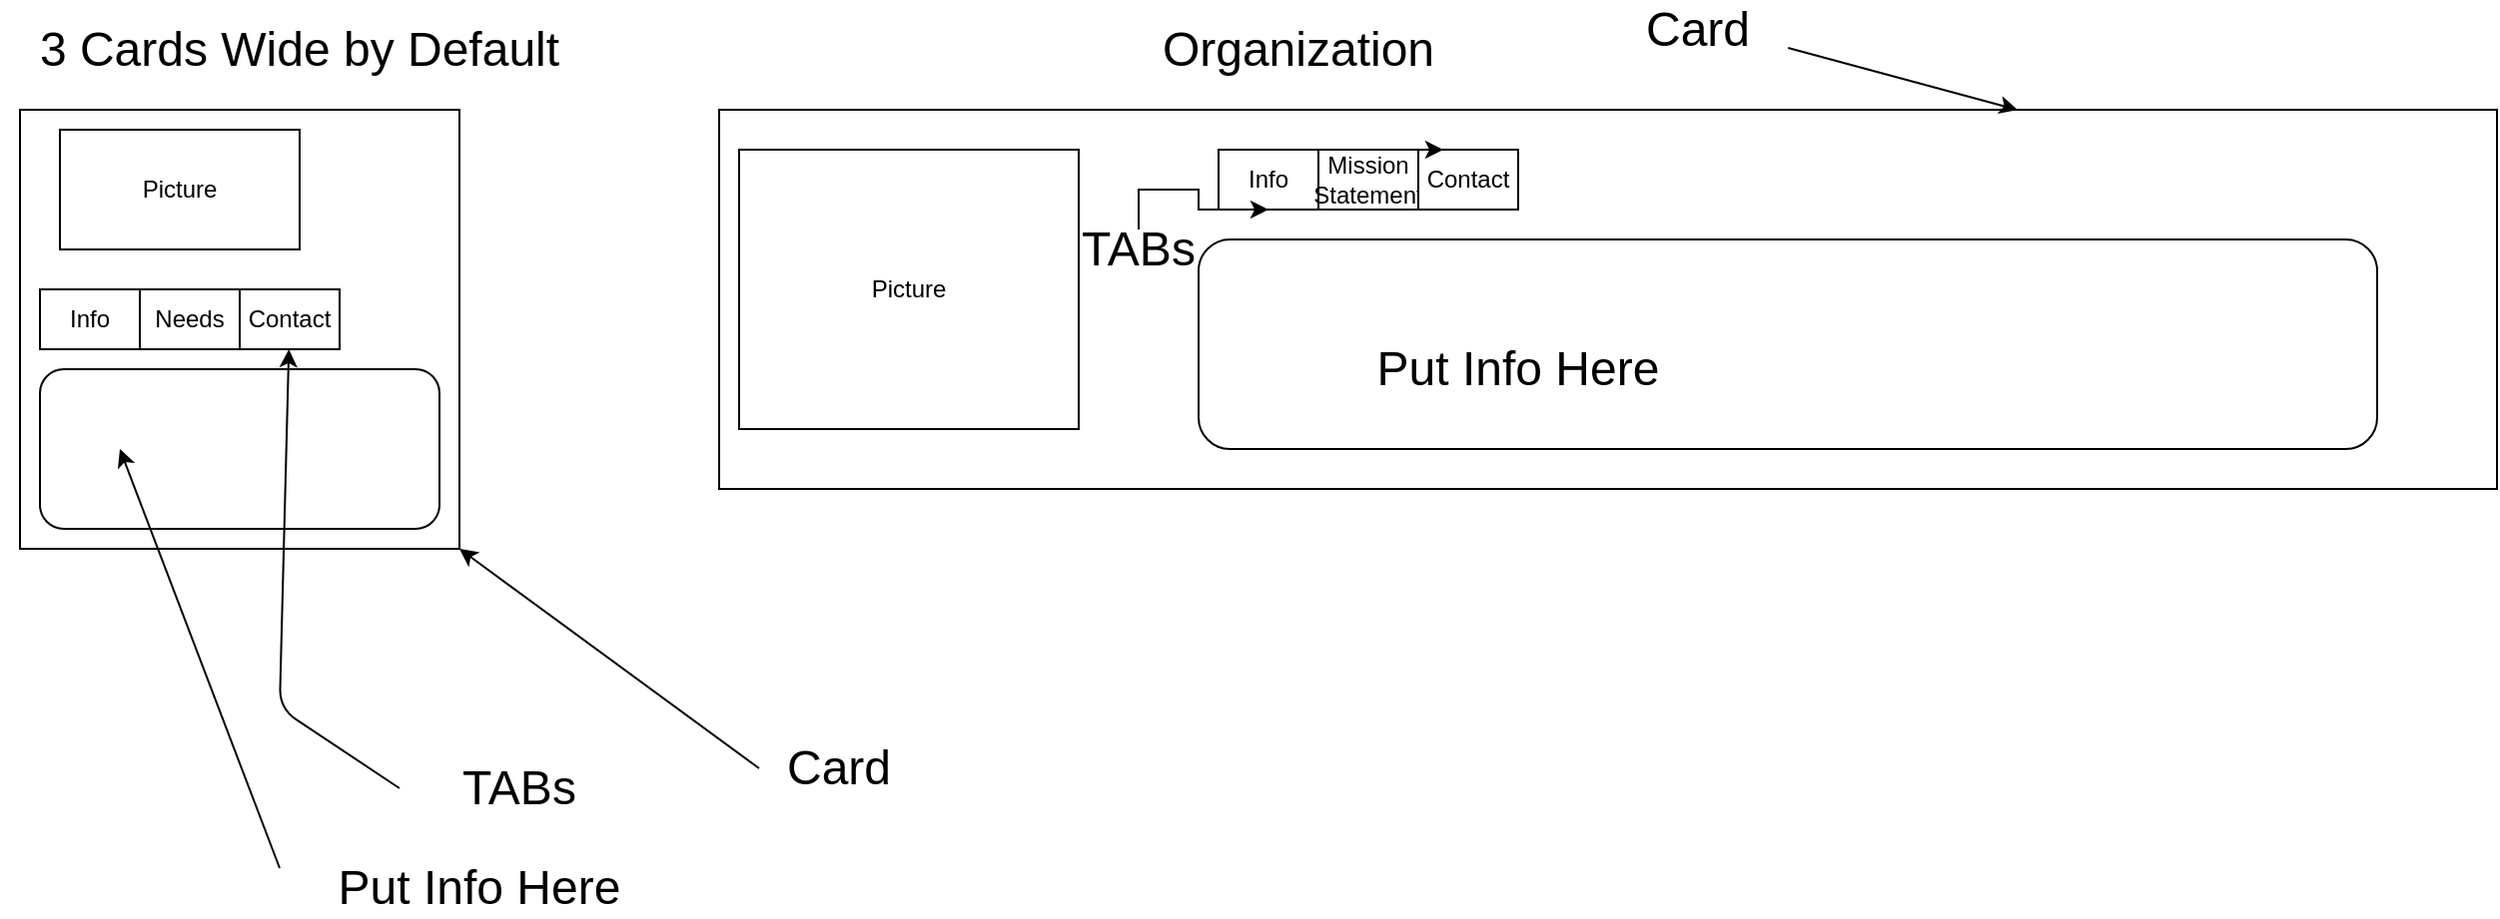 <mxfile version="14.6.13" type="device"><diagram id="wF21MfAMnt51dtNo4eZI" name="Page-1"><mxGraphModel dx="2348" dy="572" grid="1" gridSize="10" guides="1" tooltips="1" connect="1" arrows="1" fold="1" page="1" pageScale="1" pageWidth="850" pageHeight="1100" math="0" shadow="0"><root><mxCell id="0"/><mxCell id="1" parent="0"/><mxCell id="HqmModJivOB5xi4k6Fbn-24" value="" style="rounded=0;whiteSpace=wrap;html=1;" vertex="1" parent="1"><mxGeometry x="310" y="60" width="890" height="190" as="geometry"/></mxCell><mxCell id="HqmModJivOB5xi4k6Fbn-1" value="" style="whiteSpace=wrap;html=1;aspect=fixed;" vertex="1" parent="1"><mxGeometry x="-40" y="60" width="220" height="220" as="geometry"/></mxCell><mxCell id="HqmModJivOB5xi4k6Fbn-4" value="Picture" style="rounded=0;whiteSpace=wrap;html=1;" vertex="1" parent="1"><mxGeometry x="-20" y="70" width="120" height="60" as="geometry"/></mxCell><mxCell id="HqmModJivOB5xi4k6Fbn-5" value="Info" style="rounded=0;whiteSpace=wrap;html=1;" vertex="1" parent="1"><mxGeometry x="-30" y="150" width="50" height="30" as="geometry"/></mxCell><mxCell id="HqmModJivOB5xi4k6Fbn-6" value="Needs" style="rounded=0;whiteSpace=wrap;html=1;" vertex="1" parent="1"><mxGeometry x="20" y="150" width="50" height="30" as="geometry"/></mxCell><mxCell id="HqmModJivOB5xi4k6Fbn-7" value="Contact" style="rounded=0;whiteSpace=wrap;html=1;" vertex="1" parent="1"><mxGeometry x="70" y="150" width="50" height="30" as="geometry"/></mxCell><mxCell id="HqmModJivOB5xi4k6Fbn-8" value="" style="rounded=1;whiteSpace=wrap;html=1;" vertex="1" parent="1"><mxGeometry x="-30" y="190" width="200" height="80" as="geometry"/></mxCell><mxCell id="HqmModJivOB5xi4k6Fbn-9" value="&lt;font style=&quot;font-size: 24px&quot;&gt;3 Cards Wide by Default&lt;/font&gt;" style="text;html=1;strokeColor=none;fillColor=none;align=center;verticalAlign=middle;whiteSpace=wrap;rounded=0;" vertex="1" parent="1"><mxGeometry x="-50" y="20" width="300" height="20" as="geometry"/></mxCell><mxCell id="HqmModJivOB5xi4k6Fbn-10" value="" style="endArrow=classic;html=1;" edge="1" parent="1"><mxGeometry width="50" height="50" relative="1" as="geometry"><mxPoint x="330" y="390" as="sourcePoint"/><mxPoint x="180" y="280" as="targetPoint"/></mxGeometry></mxCell><mxCell id="HqmModJivOB5xi4k6Fbn-11" value="&lt;font style=&quot;font-size: 24px&quot;&gt;Card&lt;/font&gt;" style="text;html=1;strokeColor=none;fillColor=none;align=center;verticalAlign=middle;whiteSpace=wrap;rounded=0;" vertex="1" parent="1"><mxGeometry x="250" y="380" width="240" height="20" as="geometry"/></mxCell><mxCell id="HqmModJivOB5xi4k6Fbn-12" value="" style="endArrow=classic;html=1;" edge="1" parent="1" target="HqmModJivOB5xi4k6Fbn-7"><mxGeometry width="50" height="50" relative="1" as="geometry"><mxPoint x="150" y="400" as="sourcePoint"/><mxPoint x="620" y="210" as="targetPoint"/><Array as="points"><mxPoint x="90" y="360"/></Array></mxGeometry></mxCell><mxCell id="HqmModJivOB5xi4k6Fbn-13" value="&lt;font style=&quot;font-size: 24px&quot;&gt;TABs&lt;/font&gt;" style="text;html=1;strokeColor=none;fillColor=none;align=center;verticalAlign=middle;whiteSpace=wrap;rounded=0;" vertex="1" parent="1"><mxGeometry x="90" y="390" width="240" height="20" as="geometry"/></mxCell><mxCell id="HqmModJivOB5xi4k6Fbn-14" value="" style="endArrow=classic;html=1;" edge="1" parent="1"><mxGeometry width="50" height="50" relative="1" as="geometry"><mxPoint x="90" y="440" as="sourcePoint"/><mxPoint x="10" y="230" as="targetPoint"/></mxGeometry></mxCell><mxCell id="HqmModJivOB5xi4k6Fbn-15" value="&lt;font style=&quot;font-size: 24px&quot;&gt;Put Info Here&lt;/font&gt;" style="text;html=1;strokeColor=none;fillColor=none;align=center;verticalAlign=middle;whiteSpace=wrap;rounded=0;" vertex="1" parent="1"><mxGeometry x="100" y="440" width="180" height="20" as="geometry"/></mxCell><mxCell id="HqmModJivOB5xi4k6Fbn-17" value="Picture" style="rounded=0;whiteSpace=wrap;html=1;" vertex="1" parent="1"><mxGeometry x="320" y="80" width="170" height="140" as="geometry"/></mxCell><mxCell id="HqmModJivOB5xi4k6Fbn-18" value="Info" style="rounded=0;whiteSpace=wrap;html=1;" vertex="1" parent="1"><mxGeometry x="560" y="80" width="50" height="30" as="geometry"/></mxCell><mxCell id="HqmModJivOB5xi4k6Fbn-19" value="Mission Statement" style="rounded=0;whiteSpace=wrap;html=1;" vertex="1" parent="1"><mxGeometry x="610" y="80" width="50" height="30" as="geometry"/></mxCell><mxCell id="HqmModJivOB5xi4k6Fbn-20" value="Contact" style="rounded=0;whiteSpace=wrap;html=1;" vertex="1" parent="1"><mxGeometry x="660" y="80" width="50" height="30" as="geometry"/></mxCell><mxCell id="HqmModJivOB5xi4k6Fbn-22" style="edgeStyle=orthogonalEdgeStyle;rounded=0;orthogonalLoop=1;jettySize=auto;html=1;exitX=0;exitY=0;exitDx=0;exitDy=0;entryX=0.25;entryY=0;entryDx=0;entryDy=0;" edge="1" parent="1" source="HqmModJivOB5xi4k6Fbn-20" target="HqmModJivOB5xi4k6Fbn-20"><mxGeometry relative="1" as="geometry"/></mxCell><mxCell id="HqmModJivOB5xi4k6Fbn-25" value="" style="rounded=1;whiteSpace=wrap;html=1;" vertex="1" parent="1"><mxGeometry x="550" y="125" width="590" height="105" as="geometry"/></mxCell><mxCell id="HqmModJivOB5xi4k6Fbn-28" value="&lt;font style=&quot;font-size: 24px&quot;&gt;Organization&lt;/font&gt;" style="text;html=1;strokeColor=none;fillColor=none;align=center;verticalAlign=middle;whiteSpace=wrap;rounded=0;" vertex="1" parent="1"><mxGeometry x="450" y="20" width="300" height="20" as="geometry"/></mxCell><mxCell id="HqmModJivOB5xi4k6Fbn-29" value="&lt;font style=&quot;font-size: 24px&quot;&gt;Card&lt;/font&gt;" style="text;html=1;strokeColor=none;fillColor=none;align=center;verticalAlign=middle;whiteSpace=wrap;rounded=0;" vertex="1" parent="1"><mxGeometry x="680" y="10" width="240" height="20" as="geometry"/></mxCell><mxCell id="HqmModJivOB5xi4k6Fbn-32" style="edgeStyle=orthogonalEdgeStyle;rounded=0;orthogonalLoop=1;jettySize=auto;html=1;exitX=0.5;exitY=0;exitDx=0;exitDy=0;entryX=0.5;entryY=1;entryDx=0;entryDy=0;" edge="1" parent="1" source="HqmModJivOB5xi4k6Fbn-30" target="HqmModJivOB5xi4k6Fbn-18"><mxGeometry relative="1" as="geometry"><Array as="points"><mxPoint x="520" y="100"/><mxPoint x="550" y="100"/><mxPoint x="550" y="110"/></Array></mxGeometry></mxCell><mxCell id="HqmModJivOB5xi4k6Fbn-30" value="&lt;font style=&quot;font-size: 24px&quot;&gt;TABs&lt;/font&gt;" style="text;html=1;strokeColor=none;fillColor=none;align=center;verticalAlign=middle;whiteSpace=wrap;rounded=0;" vertex="1" parent="1"><mxGeometry x="400" y="120" width="240" height="20" as="geometry"/></mxCell><mxCell id="HqmModJivOB5xi4k6Fbn-31" value="&lt;font style=&quot;font-size: 24px&quot;&gt;Put Info Here&lt;/font&gt;" style="text;html=1;strokeColor=none;fillColor=none;align=center;verticalAlign=middle;whiteSpace=wrap;rounded=0;" vertex="1" parent="1"><mxGeometry x="620" y="180" width="180" height="20" as="geometry"/></mxCell><mxCell id="HqmModJivOB5xi4k6Fbn-33" value="" style="endArrow=classic;html=1;exitX=0.688;exitY=0.95;exitDx=0;exitDy=0;exitPerimeter=0;" edge="1" parent="1" source="HqmModJivOB5xi4k6Fbn-29"><mxGeometry width="50" height="50" relative="1" as="geometry"><mxPoint x="990" y="130" as="sourcePoint"/><mxPoint x="960" y="60" as="targetPoint"/></mxGeometry></mxCell></root></mxGraphModel></diagram></mxfile>